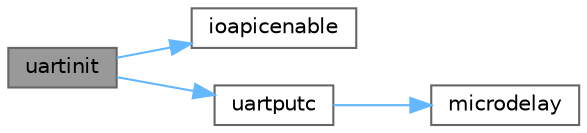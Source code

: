 digraph "uartinit"
{
 // LATEX_PDF_SIZE
  bgcolor="transparent";
  edge [fontname=Helvetica,fontsize=10,labelfontname=Helvetica,labelfontsize=10];
  node [fontname=Helvetica,fontsize=10,shape=box,height=0.2,width=0.4];
  rankdir="LR";
  Node1 [id="Node000001",label="uartinit",height=0.2,width=0.4,color="gray40", fillcolor="grey60", style="filled", fontcolor="black",tooltip=" "];
  Node1 -> Node2 [id="edge1_Node000001_Node000002",color="steelblue1",style="solid",tooltip=" "];
  Node2 [id="Node000002",label="ioapicenable",height=0.2,width=0.4,color="grey40", fillcolor="white", style="filled",URL="$dd/d61/ioapic_8c.html#a9688537a0879e9e2ac5a90184e2ef987",tooltip=" "];
  Node1 -> Node3 [id="edge2_Node000001_Node000003",color="steelblue1",style="solid",tooltip=" "];
  Node3 [id="Node000003",label="uartputc",height=0.2,width=0.4,color="grey40", fillcolor="white", style="filled",URL="$d1/d87/uart_8c.html#a55840fa098ac21df6535d6ac91956d07",tooltip=" "];
  Node3 -> Node4 [id="edge3_Node000003_Node000004",color="steelblue1",style="solid",tooltip=" "];
  Node4 [id="Node000004",label="microdelay",height=0.2,width=0.4,color="grey40", fillcolor="white", style="filled",URL="$dc/df6/lapic_8c.html#ae0ac6441d1d76d8ef821cdbbc6b6fc2f",tooltip=" "];
}

